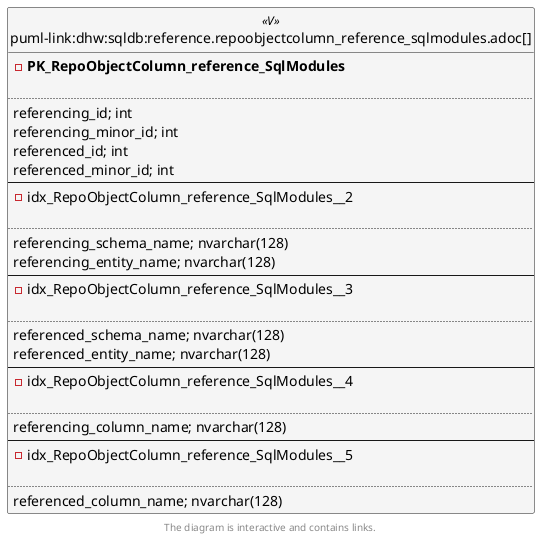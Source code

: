 @startuml
left to right direction
'top to bottom direction
hide circle
'avoide "." issues:
set namespaceSeparator none


skinparam class {
  BackgroundColor White
  BackgroundColor<<FN>> Yellow
  BackgroundColor<<FS>> Yellow
  BackgroundColor<<FT>> LightGray
  BackgroundColor<<IF>> Yellow
  BackgroundColor<<IS>> Yellow
  BackgroundColor<<P>> Aqua
  BackgroundColor<<PC>> Aqua
  BackgroundColor<<SN>> Yellow
  BackgroundColor<<SO>> SlateBlue
  BackgroundColor<<TF>> LightGray
  BackgroundColor<<TR>> Tomato
  BackgroundColor<<U>> White
  BackgroundColor<<V>> WhiteSmoke
  BackgroundColor<<X>> Aqua
  BackgroundColor<<external>> AliceBlue
}


entity "puml-link:dhw:sqldb:reference.repoobjectcolumn_reference_sqlmodules.adoc[]" as reference.RepoObjectColumn_reference_SqlModules << V >> {
- **PK_RepoObjectColumn_reference_SqlModules**

..
referencing_id; int
referencing_minor_id; int
referenced_id; int
referenced_minor_id; int
--
- idx_RepoObjectColumn_reference_SqlModules__2

..
referencing_schema_name; nvarchar(128)
referencing_entity_name; nvarchar(128)
--
- idx_RepoObjectColumn_reference_SqlModules__3

..
referenced_schema_name; nvarchar(128)
referenced_entity_name; nvarchar(128)
--
- idx_RepoObjectColumn_reference_SqlModules__4

..
referencing_column_name; nvarchar(128)
--
- idx_RepoObjectColumn_reference_SqlModules__5

..
referenced_column_name; nvarchar(128)
}

footer The diagram is interactive and contains links.
@enduml

